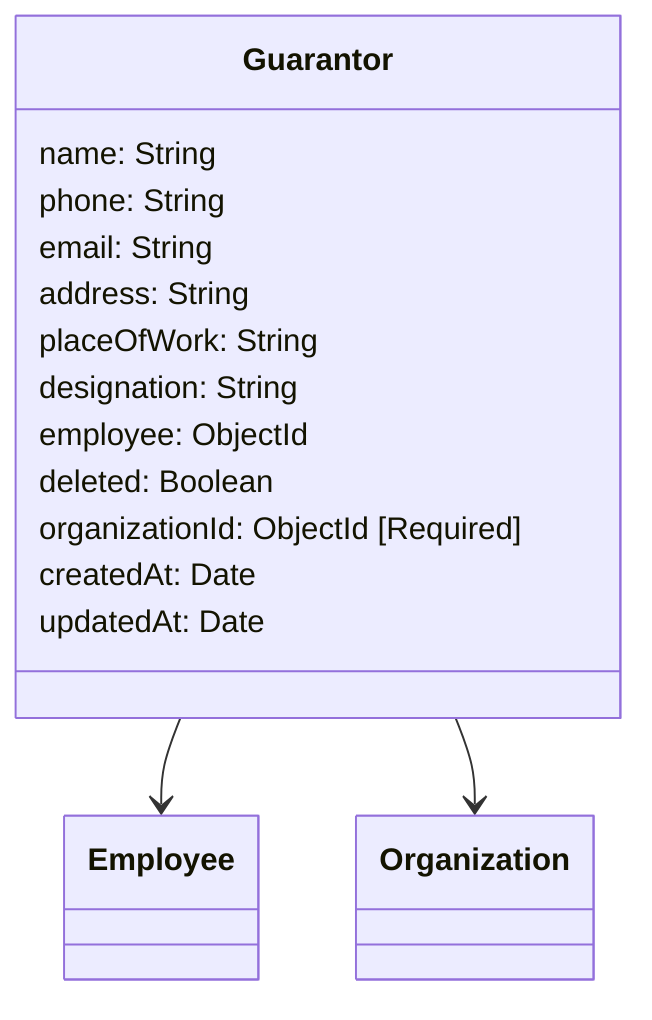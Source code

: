 classDiagram
  class Guarantor {
    name: String
    phone: String
    email: String
    address: String
    placeOfWork: String
    designation: String
    employee: ObjectId
    deleted: Boolean
    organizationId: ObjectId [Required]
    createdAt: Date
    updatedAt: Date
  }

  Guarantor --> Employee
  Guarantor --> Organization